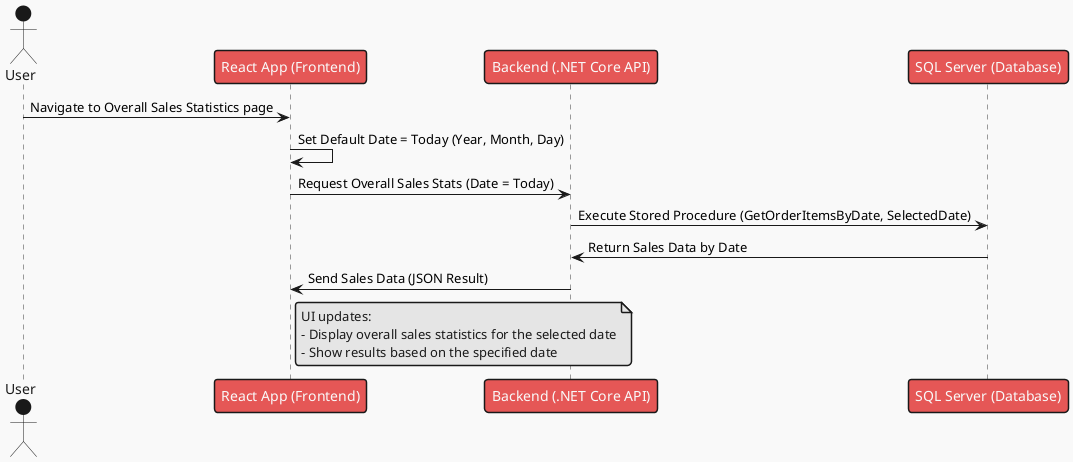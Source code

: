 ﻿@startuml
!theme mars
actor User

User -> "React App (Frontend)" : Navigate to Overall Sales Statistics page
"React App (Frontend)" -> "React App (Frontend)" : Set Default Date = Today (Year, Month, Day)
"React App (Frontend)" -> "Backend (.NET Core API)" : Request Overall Sales Stats (Date = Today)
"Backend (.NET Core API)" -> "SQL Server (Database)" : Execute Stored Procedure (GetOrderItemsByDate, SelectedDate)
"SQL Server (Database)" -> "Backend (.NET Core API)" : Return Sales Data by Date
"Backend (.NET Core API)" -> "React App (Frontend)" : Send Sales Data (JSON Result)

note right of "React App (Frontend)"
UI updates:
- Display overall sales statistics for the selected date
- Show results based on the specified date
end note

@enduml
